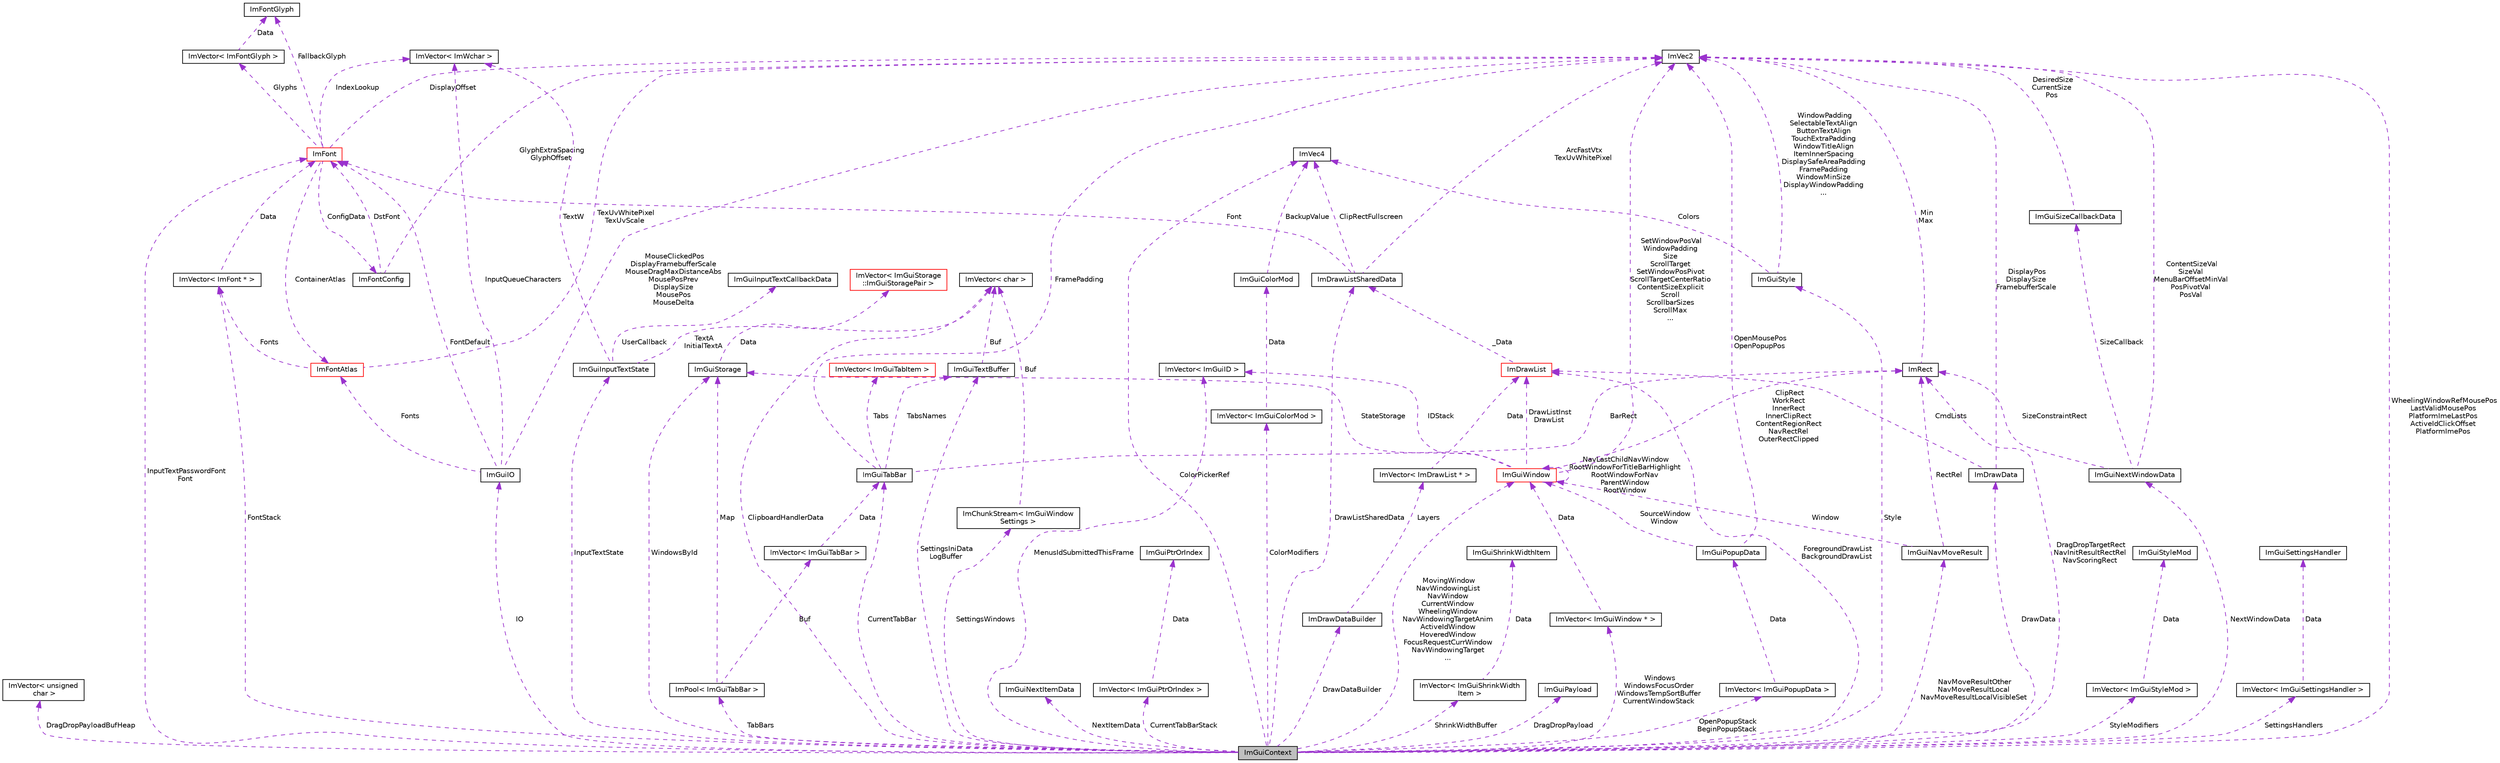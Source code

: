 digraph "ImGuiContext"
{
 // LATEX_PDF_SIZE
  edge [fontname="Helvetica",fontsize="10",labelfontname="Helvetica",labelfontsize="10"];
  node [fontname="Helvetica",fontsize="10",shape=record];
  Node1 [label="ImGuiContext",height=0.2,width=0.4,color="black", fillcolor="grey75", style="filled", fontcolor="black",tooltip=" "];
  Node2 -> Node1 [dir="back",color="darkorchid3",fontsize="10",style="dashed",label=" DragDropPayloadBufHeap" ,fontname="Helvetica"];
  Node2 [label="ImVector\< unsigned\l char \>",height=0.2,width=0.4,color="black", fillcolor="white", style="filled",URL="$struct_im_vector.html",tooltip=" "];
  Node3 -> Node1 [dir="back",color="darkorchid3",fontsize="10",style="dashed",label=" NavMoveResultOther\nNavMoveResultLocal\nNavMoveResultLocalVisibleSet" ,fontname="Helvetica"];
  Node3 [label="ImGuiNavMoveResult",height=0.2,width=0.4,color="black", fillcolor="white", style="filled",URL="$struct_im_gui_nav_move_result.html",tooltip=" "];
  Node4 -> Node3 [dir="back",color="darkorchid3",fontsize="10",style="dashed",label=" RectRel" ,fontname="Helvetica"];
  Node4 [label="ImRect",height=0.2,width=0.4,color="black", fillcolor="white", style="filled",URL="$struct_im_rect.html",tooltip=" "];
  Node5 -> Node4 [dir="back",color="darkorchid3",fontsize="10",style="dashed",label=" Min\nMax" ,fontname="Helvetica"];
  Node5 [label="ImVec2",height=0.2,width=0.4,color="black", fillcolor="white", style="filled",URL="$struct_im_vec2.html",tooltip=" "];
  Node6 -> Node3 [dir="back",color="darkorchid3",fontsize="10",style="dashed",label=" Window" ,fontname="Helvetica"];
  Node6 [label="ImGuiWindow",height=0.2,width=0.4,color="red", fillcolor="white", style="filled",URL="$struct_im_gui_window.html",tooltip=" "];
  Node36 -> Node6 [dir="back",color="darkorchid3",fontsize="10",style="dashed",label=" StateStorage" ,fontname="Helvetica"];
  Node36 [label="ImGuiStorage",height=0.2,width=0.4,color="black", fillcolor="white", style="filled",URL="$struct_im_gui_storage.html",tooltip=" "];
  Node37 -> Node36 [dir="back",color="darkorchid3",fontsize="10",style="dashed",label=" Data" ,fontname="Helvetica"];
  Node37 [label="ImVector\< ImGuiStorage\l::ImGuiStoragePair \>",height=0.2,width=0.4,color="red", fillcolor="white", style="filled",URL="$struct_im_vector.html",tooltip=" "];
  Node5 -> Node6 [dir="back",color="darkorchid3",fontsize="10",style="dashed",label=" SetWindowPosVal\nWindowPadding\nSize\nScrollTarget\nSetWindowPosPivot\nScrollTargetCenterRatio\nContentSizeExplicit\nScroll\nScrollbarSizes\nScrollMax\n..." ,fontname="Helvetica"];
  Node4 -> Node6 [dir="back",color="darkorchid3",fontsize="10",style="dashed",label=" ClipRect\nWorkRect\nInnerRect\nInnerClipRect\nContentRegionRect\nNavRectRel\nOuterRectClipped" ,fontname="Helvetica"];
  Node46 -> Node6 [dir="back",color="darkorchid3",fontsize="10",style="dashed",label=" IDStack" ,fontname="Helvetica"];
  Node46 [label="ImVector\< ImGuiID \>",height=0.2,width=0.4,color="black", fillcolor="white", style="filled",URL="$struct_im_vector.html",tooltip=" "];
  Node6 -> Node6 [dir="back",color="darkorchid3",fontsize="10",style="dashed",label=" NavLastChildNavWindow\nRootWindowForTitleBarHighlight\nRootWindowForNav\nParentWindow\nRootWindow" ,fontname="Helvetica"];
  Node17 -> Node6 [dir="back",color="darkorchid3",fontsize="10",style="dashed",label=" DrawListInst\nDrawList" ,fontname="Helvetica"];
  Node17 [label="ImDrawList",height=0.2,width=0.4,color="red", fillcolor="white", style="filled",URL="$struct_im_draw_list.html",tooltip=" "];
  Node22 -> Node17 [dir="back",color="darkorchid3",fontsize="10",style="dashed",label=" _Data" ,fontname="Helvetica"];
  Node22 [label="ImDrawListSharedData",height=0.2,width=0.4,color="black", fillcolor="white", style="filled",URL="$struct_im_draw_list_shared_data.html",tooltip=" "];
  Node5 -> Node22 [dir="back",color="darkorchid3",fontsize="10",style="dashed",label=" ArcFastVtx\nTexUvWhitePixel" ,fontname="Helvetica"];
  Node16 -> Node22 [dir="back",color="darkorchid3",fontsize="10",style="dashed",label=" ClipRectFullscreen" ,fontname="Helvetica"];
  Node16 [label="ImVec4",height=0.2,width=0.4,color="black", fillcolor="white", style="filled",URL="$struct_im_vec4.html",tooltip=" "];
  Node23 -> Node22 [dir="back",color="darkorchid3",fontsize="10",style="dashed",label=" Font" ,fontname="Helvetica"];
  Node23 [label="ImFont",height=0.2,width=0.4,color="red", fillcolor="white", style="filled",URL="$struct_im_font.html",tooltip=" "];
  Node24 -> Node23 [dir="back",color="darkorchid3",fontsize="10",style="dashed",label=" Glyphs" ,fontname="Helvetica"];
  Node24 [label="ImVector\< ImFontGlyph \>",height=0.2,width=0.4,color="black", fillcolor="white", style="filled",URL="$struct_im_vector.html",tooltip=" "];
  Node25 -> Node24 [dir="back",color="darkorchid3",fontsize="10",style="dashed",label=" Data" ,fontname="Helvetica"];
  Node25 [label="ImFontGlyph",height=0.2,width=0.4,color="black", fillcolor="white", style="filled",URL="$struct_im_font_glyph.html",tooltip=" "];
  Node5 -> Node23 [dir="back",color="darkorchid3",fontsize="10",style="dashed",label=" DisplayOffset" ,fontname="Helvetica"];
  Node26 -> Node23 [dir="back",color="darkorchid3",fontsize="10",style="dashed",label=" ConfigData" ,fontname="Helvetica"];
  Node26 [label="ImFontConfig",height=0.2,width=0.4,color="black", fillcolor="white", style="filled",URL="$struct_im_font_config.html",tooltip=" "];
  Node5 -> Node26 [dir="back",color="darkorchid3",fontsize="10",style="dashed",label=" GlyphExtraSpacing\nGlyphOffset" ,fontname="Helvetica"];
  Node23 -> Node26 [dir="back",color="darkorchid3",fontsize="10",style="dashed",label=" DstFont" ,fontname="Helvetica"];
  Node25 -> Node23 [dir="back",color="darkorchid3",fontsize="10",style="dashed",label=" FallbackGlyph" ,fontname="Helvetica"];
  Node27 -> Node23 [dir="back",color="darkorchid3",fontsize="10",style="dashed",label=" ContainerAtlas" ,fontname="Helvetica"];
  Node27 [label="ImFontAtlas",height=0.2,width=0.4,color="red", fillcolor="white", style="filled",URL="$struct_im_font_atlas.html",tooltip=" "];
  Node28 -> Node27 [dir="back",color="darkorchid3",fontsize="10",style="dashed",label=" Fonts" ,fontname="Helvetica"];
  Node28 [label="ImVector\< ImFont * \>",height=0.2,width=0.4,color="black", fillcolor="white", style="filled",URL="$struct_im_vector.html",tooltip=" "];
  Node23 -> Node28 [dir="back",color="darkorchid3",fontsize="10",style="dashed",label=" Data" ,fontname="Helvetica"];
  Node5 -> Node27 [dir="back",color="darkorchid3",fontsize="10",style="dashed",label=" TexUvWhitePixel\nTexUvScale" ,fontname="Helvetica"];
  Node33 -> Node23 [dir="back",color="darkorchid3",fontsize="10",style="dashed",label=" IndexLookup" ,fontname="Helvetica"];
  Node33 [label="ImVector\< ImWchar \>",height=0.2,width=0.4,color="black", fillcolor="white", style="filled",URL="$struct_im_vector.html",tooltip=" "];
  Node28 -> Node1 [dir="back",color="darkorchid3",fontsize="10",style="dashed",label=" FontStack" ,fontname="Helvetica"];
  Node47 -> Node1 [dir="back",color="darkorchid3",fontsize="10",style="dashed",label=" NextItemData" ,fontname="Helvetica"];
  Node47 [label="ImGuiNextItemData",height=0.2,width=0.4,color="black", fillcolor="white", style="filled",URL="$struct_im_gui_next_item_data.html",tooltip=" "];
  Node48 -> Node1 [dir="back",color="darkorchid3",fontsize="10",style="dashed",label=" CurrentTabBarStack" ,fontname="Helvetica"];
  Node48 [label="ImVector\< ImGuiPtrOrIndex \>",height=0.2,width=0.4,color="black", fillcolor="white", style="filled",URL="$struct_im_vector.html",tooltip=" "];
  Node49 -> Node48 [dir="back",color="darkorchid3",fontsize="10",style="dashed",label=" Data" ,fontname="Helvetica"];
  Node49 [label="ImGuiPtrOrIndex",height=0.2,width=0.4,color="black", fillcolor="white", style="filled",URL="$struct_im_gui_ptr_or_index.html",tooltip=" "];
  Node50 -> Node1 [dir="back",color="darkorchid3",fontsize="10",style="dashed",label=" InputTextState" ,fontname="Helvetica"];
  Node50 [label="ImGuiInputTextState",height=0.2,width=0.4,color="black", fillcolor="white", style="filled",URL="$struct_im_gui_input_text_state.html",tooltip=" "];
  Node51 -> Node50 [dir="back",color="darkorchid3",fontsize="10",style="dashed",label=" UserCallback" ,fontname="Helvetica"];
  Node51 [label="ImGuiInputTextCallbackData",height=0.2,width=0.4,color="black", fillcolor="white", style="filled",URL="$struct_im_gui_input_text_callback_data.html",tooltip=" "];
  Node52 -> Node50 [dir="back",color="darkorchid3",fontsize="10",style="dashed",label=" TextA\nInitialTextA" ,fontname="Helvetica"];
  Node52 [label="ImVector\< char \>",height=0.2,width=0.4,color="black", fillcolor="white", style="filled",URL="$struct_im_vector.html",tooltip=" "];
  Node33 -> Node50 [dir="back",color="darkorchid3",fontsize="10",style="dashed",label=" TextW" ,fontname="Helvetica"];
  Node5 -> Node1 [dir="back",color="darkorchid3",fontsize="10",style="dashed",label=" WheelingWindowRefMousePos\nLastValidMousePos\nPlatformImeLastPos\nActiveIdClickOffset\nPlatformImePos" ,fontname="Helvetica"];
  Node36 -> Node1 [dir="back",color="darkorchid3",fontsize="10",style="dashed",label=" WindowsById" ,fontname="Helvetica"];
  Node53 -> Node1 [dir="back",color="darkorchid3",fontsize="10",style="dashed",label=" DrawDataBuilder" ,fontname="Helvetica"];
  Node53 [label="ImDrawDataBuilder",height=0.2,width=0.4,color="black", fillcolor="white", style="filled",URL="$struct_im_draw_data_builder.html",tooltip=" "];
  Node54 -> Node53 [dir="back",color="darkorchid3",fontsize="10",style="dashed",label=" Layers" ,fontname="Helvetica"];
  Node54 [label="ImVector\< ImDrawList * \>",height=0.2,width=0.4,color="black", fillcolor="white", style="filled",URL="$struct_im_vector.html",tooltip=" "];
  Node17 -> Node54 [dir="back",color="darkorchid3",fontsize="10",style="dashed",label=" Data" ,fontname="Helvetica"];
  Node16 -> Node1 [dir="back",color="darkorchid3",fontsize="10",style="dashed",label=" ColorPickerRef" ,fontname="Helvetica"];
  Node55 -> Node1 [dir="back",color="darkorchid3",fontsize="10",style="dashed",label=" CurrentTabBar" ,fontname="Helvetica"];
  Node55 [label="ImGuiTabBar",height=0.2,width=0.4,color="black", fillcolor="white", style="filled",URL="$struct_im_gui_tab_bar.html",tooltip=" "];
  Node5 -> Node55 [dir="back",color="darkorchid3",fontsize="10",style="dashed",label=" FramePadding" ,fontname="Helvetica"];
  Node4 -> Node55 [dir="back",color="darkorchid3",fontsize="10",style="dashed",label=" BarRect" ,fontname="Helvetica"];
  Node56 -> Node55 [dir="back",color="darkorchid3",fontsize="10",style="dashed",label=" Tabs" ,fontname="Helvetica"];
  Node56 [label="ImVector\< ImGuiTabItem \>",height=0.2,width=0.4,color="red", fillcolor="white", style="filled",URL="$struct_im_vector.html",tooltip=" "];
  Node58 -> Node55 [dir="back",color="darkorchid3",fontsize="10",style="dashed",label=" TabsNames" ,fontname="Helvetica"];
  Node58 [label="ImGuiTextBuffer",height=0.2,width=0.4,color="black", fillcolor="white", style="filled",URL="$struct_im_gui_text_buffer.html",tooltip=" "];
  Node52 -> Node58 [dir="back",color="darkorchid3",fontsize="10",style="dashed",label=" Buf" ,fontname="Helvetica"];
  Node4 -> Node1 [dir="back",color="darkorchid3",fontsize="10",style="dashed",label=" DragDropTargetRect\nNavInitResultRectRel\nNavScoringRect" ,fontname="Helvetica"];
  Node59 -> Node1 [dir="back",color="darkorchid3",fontsize="10",style="dashed",label=" IO" ,fontname="Helvetica"];
  Node59 [label="ImGuiIO",height=0.2,width=0.4,color="black", fillcolor="white", style="filled",URL="$struct_im_gui_i_o.html",tooltip=" "];
  Node5 -> Node59 [dir="back",color="darkorchid3",fontsize="10",style="dashed",label=" MouseClickedPos\nDisplayFramebufferScale\nMouseDragMaxDistanceAbs\nMousePosPrev\nDisplaySize\nMousePos\nMouseDelta" ,fontname="Helvetica"];
  Node27 -> Node59 [dir="back",color="darkorchid3",fontsize="10",style="dashed",label=" Fonts" ,fontname="Helvetica"];
  Node23 -> Node59 [dir="back",color="darkorchid3",fontsize="10",style="dashed",label=" FontDefault" ,fontname="Helvetica"];
  Node33 -> Node59 [dir="back",color="darkorchid3",fontsize="10",style="dashed",label=" InputQueueCharacters" ,fontname="Helvetica"];
  Node58 -> Node1 [dir="back",color="darkorchid3",fontsize="10",style="dashed",label=" SettingsIniData\nLogBuffer" ,fontname="Helvetica"];
  Node60 -> Node1 [dir="back",color="darkorchid3",fontsize="10",style="dashed",label=" DragDropPayload" ,fontname="Helvetica"];
  Node60 [label="ImGuiPayload",height=0.2,width=0.4,color="black", fillcolor="white", style="filled",URL="$struct_im_gui_payload.html",tooltip=" "];
  Node22 -> Node1 [dir="back",color="darkorchid3",fontsize="10",style="dashed",label=" DrawListSharedData" ,fontname="Helvetica"];
  Node46 -> Node1 [dir="back",color="darkorchid3",fontsize="10",style="dashed",label=" MenusIdSubmittedThisFrame" ,fontname="Helvetica"];
  Node61 -> Node1 [dir="back",color="darkorchid3",fontsize="10",style="dashed",label=" ShrinkWidthBuffer" ,fontname="Helvetica"];
  Node61 [label="ImVector\< ImGuiShrinkWidth\lItem \>",height=0.2,width=0.4,color="black", fillcolor="white", style="filled",URL="$struct_im_vector.html",tooltip=" "];
  Node62 -> Node61 [dir="back",color="darkorchid3",fontsize="10",style="dashed",label=" Data" ,fontname="Helvetica"];
  Node62 [label="ImGuiShrinkWidthItem",height=0.2,width=0.4,color="black", fillcolor="white", style="filled",URL="$struct_im_gui_shrink_width_item.html",tooltip=" "];
  Node63 -> Node1 [dir="back",color="darkorchid3",fontsize="10",style="dashed",label=" OpenPopupStack\nBeginPopupStack" ,fontname="Helvetica"];
  Node63 [label="ImVector\< ImGuiPopupData \>",height=0.2,width=0.4,color="black", fillcolor="white", style="filled",URL="$struct_im_vector.html",tooltip=" "];
  Node64 -> Node63 [dir="back",color="darkorchid3",fontsize="10",style="dashed",label=" Data" ,fontname="Helvetica"];
  Node64 [label="ImGuiPopupData",height=0.2,width=0.4,color="black", fillcolor="white", style="filled",URL="$struct_im_gui_popup_data.html",tooltip=" "];
  Node5 -> Node64 [dir="back",color="darkorchid3",fontsize="10",style="dashed",label=" OpenMousePos\nOpenPopupPos" ,fontname="Helvetica"];
  Node6 -> Node64 [dir="back",color="darkorchid3",fontsize="10",style="dashed",label=" SourceWindow\nWindow" ,fontname="Helvetica"];
  Node65 -> Node1 [dir="back",color="darkorchid3",fontsize="10",style="dashed",label=" Style" ,fontname="Helvetica"];
  Node65 [label="ImGuiStyle",height=0.2,width=0.4,color="black", fillcolor="white", style="filled",URL="$struct_im_gui_style.html",tooltip=" "];
  Node5 -> Node65 [dir="back",color="darkorchid3",fontsize="10",style="dashed",label=" WindowPadding\nSelectableTextAlign\nButtonTextAlign\nTouchExtraPadding\nWindowTitleAlign\nItemInnerSpacing\nDisplaySafeAreaPadding\nFramePadding\nWindowMinSize\nDisplayWindowPadding\n..." ,fontname="Helvetica"];
  Node16 -> Node65 [dir="back",color="darkorchid3",fontsize="10",style="dashed",label=" Colors" ,fontname="Helvetica"];
  Node52 -> Node1 [dir="back",color="darkorchid3",fontsize="10",style="dashed",label=" ClipboardHandlerData" ,fontname="Helvetica"];
  Node66 -> Node1 [dir="back",color="darkorchid3",fontsize="10",style="dashed",label=" TabBars" ,fontname="Helvetica"];
  Node66 [label="ImPool\< ImGuiTabBar \>",height=0.2,width=0.4,color="black", fillcolor="white", style="filled",URL="$struct_im_pool.html",tooltip=" "];
  Node36 -> Node66 [dir="back",color="darkorchid3",fontsize="10",style="dashed",label=" Map" ,fontname="Helvetica"];
  Node67 -> Node66 [dir="back",color="darkorchid3",fontsize="10",style="dashed",label=" Buf" ,fontname="Helvetica"];
  Node67 [label="ImVector\< ImGuiTabBar \>",height=0.2,width=0.4,color="black", fillcolor="white", style="filled",URL="$struct_im_vector.html",tooltip=" "];
  Node55 -> Node67 [dir="back",color="darkorchid3",fontsize="10",style="dashed",label=" Data" ,fontname="Helvetica"];
  Node68 -> Node1 [dir="back",color="darkorchid3",fontsize="10",style="dashed",label=" ColorModifiers" ,fontname="Helvetica"];
  Node68 [label="ImVector\< ImGuiColorMod \>",height=0.2,width=0.4,color="black", fillcolor="white", style="filled",URL="$struct_im_vector.html",tooltip=" "];
  Node69 -> Node68 [dir="back",color="darkorchid3",fontsize="10",style="dashed",label=" Data" ,fontname="Helvetica"];
  Node69 [label="ImGuiColorMod",height=0.2,width=0.4,color="black", fillcolor="white", style="filled",URL="$struct_im_gui_color_mod.html",tooltip=" "];
  Node16 -> Node69 [dir="back",color="darkorchid3",fontsize="10",style="dashed",label=" BackupValue" ,fontname="Helvetica"];
  Node70 -> Node1 [dir="back",color="darkorchid3",fontsize="10",style="dashed",label=" NextWindowData" ,fontname="Helvetica"];
  Node70 [label="ImGuiNextWindowData",height=0.2,width=0.4,color="black", fillcolor="white", style="filled",URL="$struct_im_gui_next_window_data.html",tooltip=" "];
  Node5 -> Node70 [dir="back",color="darkorchid3",fontsize="10",style="dashed",label=" ContentSizeVal\nSizeVal\nMenuBarOffsetMinVal\nPosPivotVal\nPosVal" ,fontname="Helvetica"];
  Node4 -> Node70 [dir="back",color="darkorchid3",fontsize="10",style="dashed",label=" SizeConstraintRect" ,fontname="Helvetica"];
  Node71 -> Node70 [dir="back",color="darkorchid3",fontsize="10",style="dashed",label=" SizeCallback" ,fontname="Helvetica"];
  Node71 [label="ImGuiSizeCallbackData",height=0.2,width=0.4,color="black", fillcolor="white", style="filled",URL="$struct_im_gui_size_callback_data.html",tooltip=" "];
  Node5 -> Node71 [dir="back",color="darkorchid3",fontsize="10",style="dashed",label=" DesiredSize\nCurrentSize\nPos" ,fontname="Helvetica"];
  Node72 -> Node1 [dir="back",color="darkorchid3",fontsize="10",style="dashed",label=" DrawData" ,fontname="Helvetica"];
  Node72 [label="ImDrawData",height=0.2,width=0.4,color="black", fillcolor="white", style="filled",URL="$struct_im_draw_data.html",tooltip=" "];
  Node5 -> Node72 [dir="back",color="darkorchid3",fontsize="10",style="dashed",label=" DisplayPos\nDisplaySize\nFramebufferScale" ,fontname="Helvetica"];
  Node17 -> Node72 [dir="back",color="darkorchid3",fontsize="10",style="dashed",label=" CmdLists" ,fontname="Helvetica"];
  Node73 -> Node1 [dir="back",color="darkorchid3",fontsize="10",style="dashed",label=" StyleModifiers" ,fontname="Helvetica"];
  Node73 [label="ImVector\< ImGuiStyleMod \>",height=0.2,width=0.4,color="black", fillcolor="white", style="filled",URL="$struct_im_vector.html",tooltip=" "];
  Node74 -> Node73 [dir="back",color="darkorchid3",fontsize="10",style="dashed",label=" Data" ,fontname="Helvetica"];
  Node74 [label="ImGuiStyleMod",height=0.2,width=0.4,color="black", fillcolor="white", style="filled",URL="$struct_im_gui_style_mod.html",tooltip=" "];
  Node44 -> Node1 [dir="back",color="darkorchid3",fontsize="10",style="dashed",label=" Windows\nWindowsFocusOrder\nWindowsTempSortBuffer\nCurrentWindowStack" ,fontname="Helvetica"];
  Node44 [label="ImVector\< ImGuiWindow * \>",height=0.2,width=0.4,color="black", fillcolor="white", style="filled",URL="$struct_im_vector.html",tooltip=" "];
  Node6 -> Node44 [dir="back",color="darkorchid3",fontsize="10",style="dashed",label=" Data" ,fontname="Helvetica"];
  Node75 -> Node1 [dir="back",color="darkorchid3",fontsize="10",style="dashed",label=" SettingsHandlers" ,fontname="Helvetica"];
  Node75 [label="ImVector\< ImGuiSettingsHandler \>",height=0.2,width=0.4,color="black", fillcolor="white", style="filled",URL="$struct_im_vector.html",tooltip=" "];
  Node76 -> Node75 [dir="back",color="darkorchid3",fontsize="10",style="dashed",label=" Data" ,fontname="Helvetica"];
  Node76 [label="ImGuiSettingsHandler",height=0.2,width=0.4,color="black", fillcolor="white", style="filled",URL="$struct_im_gui_settings_handler.html",tooltip=" "];
  Node77 -> Node1 [dir="back",color="darkorchid3",fontsize="10",style="dashed",label=" SettingsWindows" ,fontname="Helvetica"];
  Node77 [label="ImChunkStream\< ImGuiWindow\lSettings \>",height=0.2,width=0.4,color="black", fillcolor="white", style="filled",URL="$struct_im_chunk_stream.html",tooltip=" "];
  Node52 -> Node77 [dir="back",color="darkorchid3",fontsize="10",style="dashed",label=" Buf" ,fontname="Helvetica"];
  Node23 -> Node1 [dir="back",color="darkorchid3",fontsize="10",style="dashed",label=" InputTextPasswordFont\nFont" ,fontname="Helvetica"];
  Node17 -> Node1 [dir="back",color="darkorchid3",fontsize="10",style="dashed",label=" ForegroundDrawList\nBackgroundDrawList" ,fontname="Helvetica"];
  Node6 -> Node1 [dir="back",color="darkorchid3",fontsize="10",style="dashed",label=" MovingWindow\nNavWindowingList\nNavWindow\nCurrentWindow\nWheelingWindow\nNavWindowingTargetAnim\nActiveIdWindow\nHoveredWindow\nFocusRequestCurrWindow\nNavWindowingTarget\n..." ,fontname="Helvetica"];
}
